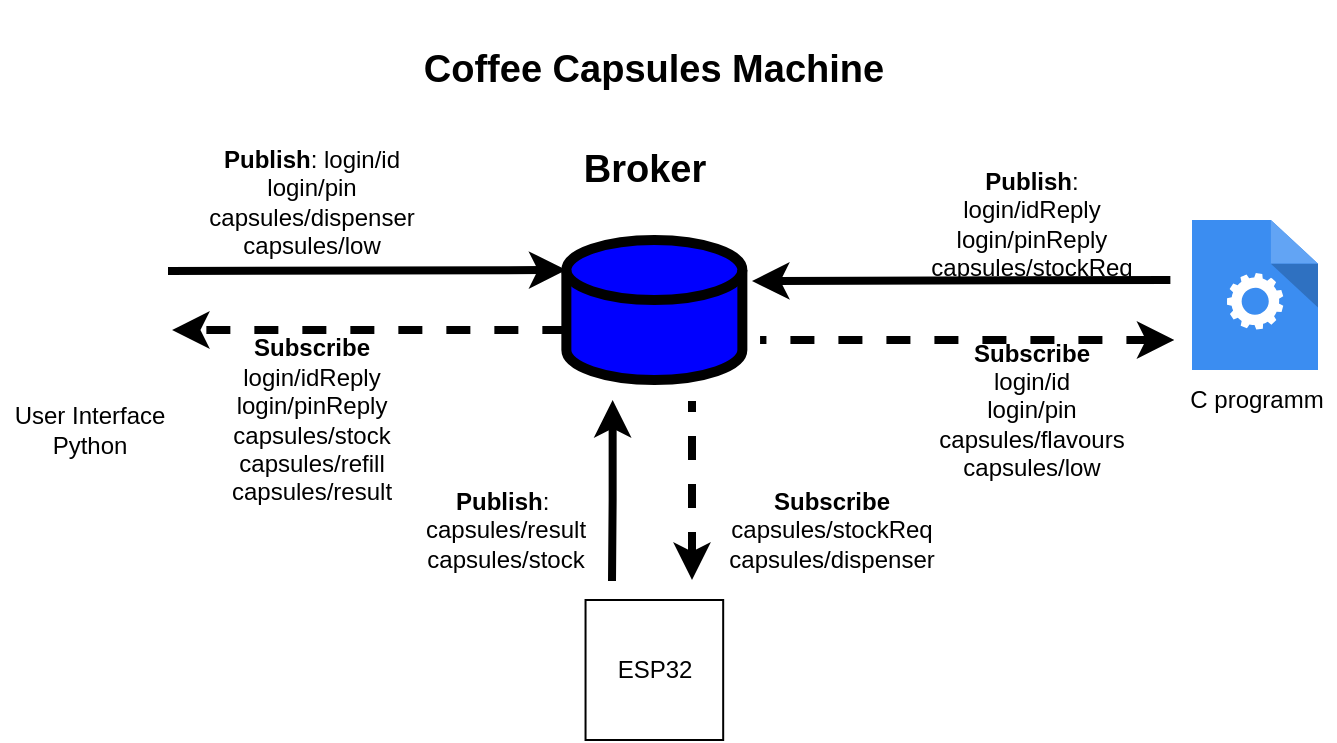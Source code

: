 <mxfile version="16.2.6" type="device"><diagram id="BDLMoCTw3Xk4iZHLAC4U" name="Page-1"><mxGraphModel dx="946" dy="560" grid="1" gridSize="10" guides="1" tooltips="1" connect="1" arrows="1" fold="1" page="1" pageScale="1" pageWidth="980" pageHeight="1390" math="0" shadow="0"><root><mxCell id="0"/><mxCell id="1" parent="0"/><mxCell id="AiYjtjXxUeBxvQv011XE-9" value="" style="shape=cylinder3;whiteSpace=wrap;html=1;boundedLbl=1;backgroundOutline=1;size=15;fillColor=#0000FF;strokeWidth=5;strokeColor=#000000;" parent="1" vertex="1"><mxGeometry x="407.18" y="120" width="88" height="70" as="geometry"/></mxCell><mxCell id="AiYjtjXxUeBxvQv011XE-10" value="&lt;b&gt;&lt;font style=&quot;font-size: 19px&quot;&gt;Broker&lt;/font&gt;&lt;/b&gt;" style="text;html=1;strokeColor=none;fillColor=none;align=center;verticalAlign=middle;whiteSpace=wrap;rounded=0;fontSize=16;" parent="1" vertex="1"><mxGeometry x="382" y="60" width="128.82" height="50" as="geometry"/></mxCell><mxCell id="AiYjtjXxUeBxvQv011XE-11" value="Coffee Capsules Machine" style="text;html=1;strokeColor=none;fillColor=none;align=center;verticalAlign=middle;whiteSpace=wrap;rounded=0;fontSize=19;fontStyle=1" parent="1" vertex="1"><mxGeometry x="316.18" width="270" height="70" as="geometry"/></mxCell><mxCell id="AiYjtjXxUeBxvQv011XE-14" value="" style="endArrow=classic;html=1;rounded=0;fontSize=19;strokeWidth=4;exitX=1;exitY=0.25;exitDx=0;exitDy=0;entryX=0;entryY=0;entryDx=0;entryDy=15;entryPerimeter=0;" parent="1" source="p8lBgwlSE7tFPkzdqAIi-2" target="AiYjtjXxUeBxvQv011XE-9" edge="1"><mxGeometry width="50" height="50" relative="1" as="geometry"><mxPoint x="430" y="320" as="sourcePoint"/><mxPoint x="370" y="210" as="targetPoint"/></mxGeometry></mxCell><mxCell id="AiYjtjXxUeBxvQv011XE-15" value="" style="endArrow=classic;html=1;rounded=0;fontSize=19;strokeWidth=4;entryX=1.026;entryY=0.628;entryDx=0;entryDy=0;exitX=0;exitY=0;exitDx=0;exitDy=45;exitPerimeter=0;entryPerimeter=0;dashed=1;" parent="1" source="AiYjtjXxUeBxvQv011XE-9" target="p8lBgwlSE7tFPkzdqAIi-2" edge="1"><mxGeometry width="50" height="50" relative="1" as="geometry"><mxPoint x="390" y="220" as="sourcePoint"/><mxPoint x="340" y="360" as="targetPoint"/></mxGeometry></mxCell><mxCell id="7-ykSLHKwxkJMfkPy8A5-1" value="&lt;b&gt;Publish&lt;/b&gt;: login/id&lt;br&gt;login/pin&lt;br&gt;capsules/dispenser&lt;br&gt;capsules/low" style="text;html=1;strokeColor=none;fillColor=none;align=center;verticalAlign=middle;whiteSpace=wrap;rounded=0;rotation=0;" parent="1" vertex="1"><mxGeometry x="250" y="86" width="60" height="30" as="geometry"/></mxCell><mxCell id="7-ykSLHKwxkJMfkPy8A5-5" value="&lt;b&gt;Subscribe&lt;/b&gt;&lt;br&gt;login/idReply&lt;br&gt;login/pinReply&lt;br&gt;capsules/stock&lt;br&gt;capsules/refill&lt;br&gt;capsules/result" style="text;html=1;strokeColor=none;fillColor=none;align=center;verticalAlign=middle;whiteSpace=wrap;rounded=0;rotation=0;" parent="1" vertex="1"><mxGeometry x="250" y="185" width="60" height="50" as="geometry"/></mxCell><mxCell id="p8lBgwlSE7tFPkzdqAIi-2" value="&lt;span style=&quot;background-color: rgb(255 , 255 , 255)&quot;&gt;&lt;br&gt;&lt;/span&gt;" style="shape=image;html=1;verticalAlign=top;verticalLabelPosition=bottom;labelBackgroundColor=#ffffff;imageAspect=0;aspect=fixed;image=https://cdn1.iconfinder.com/data/icons/100-basic-for-user-interface/32/29-Screen-128.png" parent="1" vertex="1"><mxGeometry x="130" y="116" width="78" height="78" as="geometry"/></mxCell><mxCell id="p8lBgwlSE7tFPkzdqAIi-3" value="" style="endArrow=none;html=1;rounded=0;fontSize=19;strokeWidth=4;exitX=1;exitY=0.25;exitDx=0;exitDy=0;entryX=0;entryY=0;entryDx=0;entryDy=15;entryPerimeter=0;startArrow=classic;startFill=1;endFill=0;" parent="1" edge="1"><mxGeometry width="50" height="50" relative="1" as="geometry"><mxPoint x="500" y="140.5" as="sourcePoint"/><mxPoint x="709.18" y="140" as="targetPoint"/></mxGeometry></mxCell><mxCell id="p8lBgwlSE7tFPkzdqAIi-4" value="" style="endArrow=none;html=1;rounded=0;fontSize=19;strokeWidth=4;entryX=1.026;entryY=0.628;entryDx=0;entryDy=0;exitX=0;exitY=0;exitDx=0;exitDy=45;exitPerimeter=0;entryPerimeter=0;dashed=1;endFill=0;startArrow=classic;startFill=1;" parent="1" edge="1"><mxGeometry width="50" height="50" relative="1" as="geometry"><mxPoint x="711.18" y="170" as="sourcePoint"/><mxPoint x="504.028" y="169.984" as="targetPoint"/></mxGeometry></mxCell><mxCell id="p8lBgwlSE7tFPkzdqAIi-5" value="&lt;b&gt;Publish&lt;/b&gt;: login/idReply&lt;br&gt;login/pinReply&lt;br&gt;capsules/stockReq" style="text;html=1;strokeColor=none;fillColor=none;align=center;verticalAlign=middle;whiteSpace=wrap;rounded=0;rotation=0;" parent="1" vertex="1"><mxGeometry x="610" y="97" width="60" height="30" as="geometry"/></mxCell><mxCell id="p8lBgwlSE7tFPkzdqAIi-6" value="&lt;b&gt;Subscribe&lt;/b&gt;&lt;br&gt;login/id&lt;br&gt;login/pin&lt;br&gt;capsules/flavours&lt;br&gt;capsules/low" style="text;html=1;strokeColor=none;fillColor=none;align=center;verticalAlign=middle;whiteSpace=wrap;rounded=0;rotation=0;" parent="1" vertex="1"><mxGeometry x="610" y="190.0" width="60" height="30" as="geometry"/></mxCell><mxCell id="p8lBgwlSE7tFPkzdqAIi-7" value="" style="sketch=0;html=1;aspect=fixed;strokeColor=none;shadow=0;align=center;verticalAlign=top;fillColor=#3B8DF1;shape=mxgraph.gcp2.process" parent="1" vertex="1"><mxGeometry x="720" y="110" width="63" height="75" as="geometry"/></mxCell><mxCell id="p8lBgwlSE7tFPkzdqAIi-8" value="C programm" style="text;html=1;align=center;verticalAlign=middle;resizable=0;points=[];autosize=1;strokeColor=none;fillColor=none;" parent="1" vertex="1"><mxGeometry x="711.5" y="190" width="80" height="20" as="geometry"/></mxCell><mxCell id="p8lBgwlSE7tFPkzdqAIi-17" value="" style="endArrow=classic;html=1;rounded=0;fontSize=19;strokeWidth=4;exitX=1;exitY=0.25;exitDx=0;exitDy=0;" parent="1" edge="1"><mxGeometry width="50" height="50" relative="1" as="geometry"><mxPoint x="430" y="290.5" as="sourcePoint"/><mxPoint x="430.32" y="200" as="targetPoint"/><Array as="points"><mxPoint x="430.32" y="250"/></Array></mxGeometry></mxCell><mxCell id="p8lBgwlSE7tFPkzdqAIi-18" value="" style="endArrow=none;html=1;rounded=0;fontSize=19;strokeWidth=4;entryX=1.026;entryY=0.628;entryDx=0;entryDy=0;entryPerimeter=0;dashed=1;endFill=0;startArrow=classic;startFill=1;" parent="1" edge="1"><mxGeometry width="50" height="50" relative="1" as="geometry"><mxPoint x="470" y="290" as="sourcePoint"/><mxPoint x="469.998" y="200.504" as="targetPoint"/></mxGeometry></mxCell><mxCell id="p8lBgwlSE7tFPkzdqAIi-19" value="&lt;b&gt;Subscribe&lt;/b&gt;&lt;br&gt;capsules/stockReq&lt;br&gt;capsules/dispenser" style="text;html=1;strokeColor=none;fillColor=none;align=center;verticalAlign=middle;whiteSpace=wrap;rounded=0;rotation=0;" parent="1" vertex="1"><mxGeometry x="510" y="250.0" width="60" height="30" as="geometry"/></mxCell><mxCell id="p8lBgwlSE7tFPkzdqAIi-20" value="User Interface&lt;br&gt;Python" style="text;html=1;strokeColor=none;fillColor=none;align=center;verticalAlign=middle;whiteSpace=wrap;rounded=0;rotation=0;" parent="1" vertex="1"><mxGeometry x="124" y="200" width="90" height="30" as="geometry"/></mxCell><mxCell id="OajNkNAMp0c4Nc9G8s3N-2" value="ESP32" style="rounded=0;whiteSpace=wrap;html=1;" parent="1" vertex="1"><mxGeometry x="416.77" y="300" width="68.82" height="70" as="geometry"/></mxCell><mxCell id="OajNkNAMp0c4Nc9G8s3N-3" value="&lt;b&gt;Publish&lt;/b&gt;:&amp;nbsp;&lt;br&gt;capsules/result&lt;br&gt;capsules/stock" style="text;html=1;strokeColor=none;fillColor=none;align=center;verticalAlign=middle;whiteSpace=wrap;rounded=0;rotation=0;" parent="1" vertex="1"><mxGeometry x="347.18" y="250" width="60" height="30" as="geometry"/></mxCell></root></mxGraphModel></diagram></mxfile>